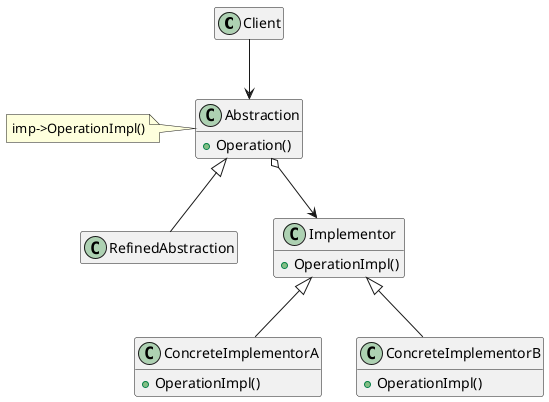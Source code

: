 @startuml
'https://plantuml.com/class-diagram

class Client {}
hide Client members

class Abstraction {
  +Operation()
}
hide Abstraction fields

class RefinedAbstraction {}
hide RefinedAbstraction members

class Implementor {
  +OperationImpl()
}
hide Implementor fields

class ConcreteImplementorA {
  +OperationImpl()
}
hide ConcreteImplementorA fields

class ConcreteImplementorB {
  +OperationImpl()
}
hide ConcreteImplementorB fields

Client --> Abstraction
Abstraction <|-- RefinedAbstraction
Abstraction o--> Implementor
Implementor <|-- ConcreteImplementorA
Implementor <|-- ConcreteImplementorB

note "imp->OperationImpl()" as N1
N1 . Abstraction


@enduml